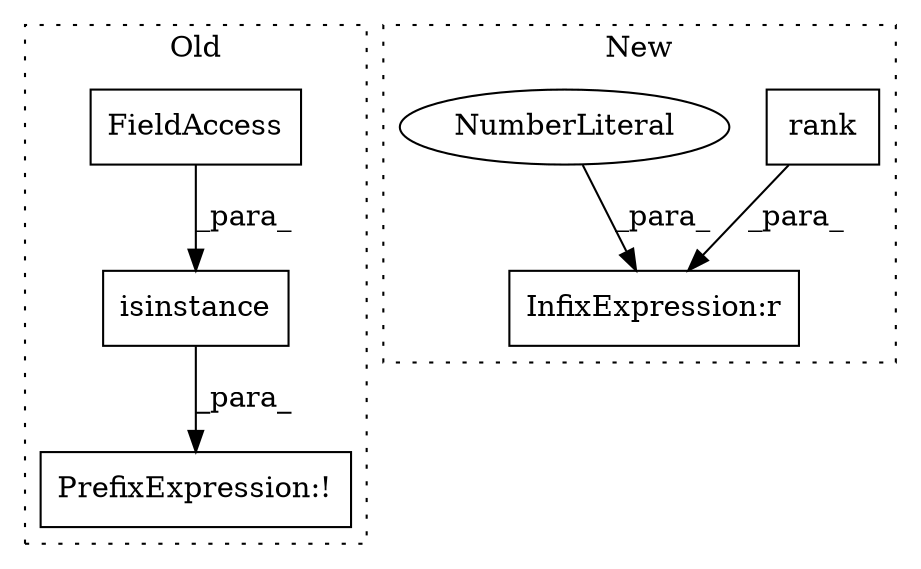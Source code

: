 digraph G {
subgraph cluster0 {
1 [label="isinstance" a="32" s="7656,7678" l="11,1" shape="box"];
3 [label="PrefixExpression:!" a="38" s="7655" l="1" shape="box"];
6 [label="FieldAccess" a="22" s="7674" l="4" shape="box"];
label = "Old";
style="dotted";
}
subgraph cluster1 {
2 [label="rank" a="32" s="7670,7681" l="5,1" shape="box"];
4 [label="InfixExpression:r" a="27" s="7682" l="4" shape="box"];
5 [label="NumberLiteral" a="34" s="7686" l="1" shape="ellipse"];
label = "New";
style="dotted";
}
1 -> 3 [label="_para_"];
2 -> 4 [label="_para_"];
5 -> 4 [label="_para_"];
6 -> 1 [label="_para_"];
}